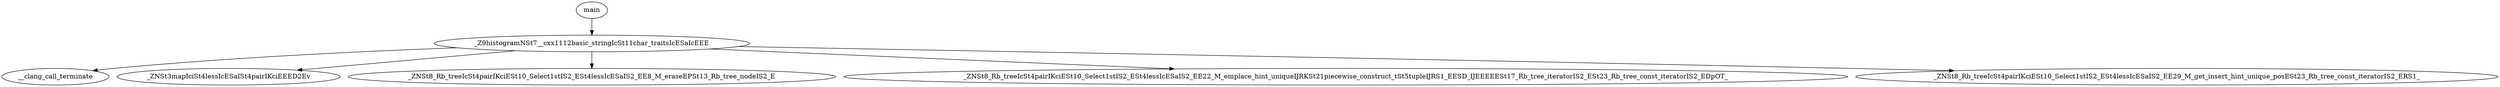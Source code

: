 digraph CallGraph {
    // Nodes
    "main" [label="main"];
    "_Z9histogramNSt7__cxx1112basic_stringIcSt11char_traitsIcESaIcEEE" [label="_Z9histogramNSt7__cxx1112basic_stringIcSt11char_traitsIcESaIcEEE"];
    "__clang_call_terminate" [label="__clang_call_terminate"];
    "_ZNSt3mapIciSt4lessIcESaISt4pairIKciEEED2Ev" [label="_ZNSt3mapIciSt4lessIcESaISt4pairIKciEEED2Ev"];
    "_ZNSt8_Rb_treeIcSt4pairIKciESt10_Select1stIS2_ESt4lessIcESaIS2_EE8_M_eraseEPSt13_Rb_tree_nodeIS2_E" [label="_ZNSt8_Rb_treeIcSt4pairIKciESt10_Select1stIS2_ESt4lessIcESaIS2_EE8_M_eraseEPSt13_Rb_tree_nodeIS2_E"];
    "_ZNSt8_Rb_treeIcSt4pairIKciESt10_Select1stIS2_ESt4lessIcESaIS2_EE22_M_emplace_hint_uniqueIJRKSt21piecewise_construct_tSt5tupleIJRS1_EESD_IJEEEEESt17_Rb_tree_iteratorIS2_ESt23_Rb_tree_const_iteratorIS2_EDpOT_" [label="_ZNSt8_Rb_treeIcSt4pairIKciESt10_Select1stIS2_ESt4lessIcESaIS2_EE22_M_emplace_hint_uniqueIJRKSt21piecewise_construct_tSt5tupleIJRS1_EESD_IJEEEEESt17_Rb_tree_iteratorIS2_ESt23_Rb_tree_const_iteratorIS2_EDpOT_"];
    "_ZNSt8_Rb_treeIcSt4pairIKciESt10_Select1stIS2_ESt4lessIcESaIS2_EE29_M_get_insert_hint_unique_posESt23_Rb_tree_const_iteratorIS2_ERS1_" [label="_ZNSt8_Rb_treeIcSt4pairIKciESt10_Select1stIS2_ESt4lessIcESaIS2_EE29_M_get_insert_hint_unique_posESt23_Rb_tree_const_iteratorIS2_ERS1_"];

    // Edges
    "main" -> "_Z9histogramNSt7__cxx1112basic_stringIcSt11char_traitsIcESaIcEEE";
    "_Z9histogramNSt7__cxx1112basic_stringIcSt11char_traitsIcESaIcEEE" -> "__clang_call_terminate";
    "_Z9histogramNSt7__cxx1112basic_stringIcSt11char_traitsIcESaIcEEE" -> "_ZNSt3mapIciSt4lessIcESaISt4pairIKciEEED2Ev";
    "_Z9histogramNSt7__cxx1112basic_stringIcSt11char_traitsIcESaIcEEE" -> "_ZNSt8_Rb_treeIcSt4pairIKciESt10_Select1stIS2_ESt4lessIcESaIS2_EE8_M_eraseEPSt13_Rb_tree_nodeIS2_E";
    "_Z9histogramNSt7__cxx1112basic_stringIcSt11char_traitsIcESaIcEEE" -> "_ZNSt8_Rb_treeIcSt4pairIKciESt10_Select1stIS2_ESt4lessIcESaIS2_EE22_M_emplace_hint_uniqueIJRKSt21piecewise_construct_tSt5tupleIJRS1_EESD_IJEEEEESt17_Rb_tree_iteratorIS2_ESt23_Rb_tree_const_iteratorIS2_EDpOT_";
    "_Z9histogramNSt7__cxx1112basic_stringIcSt11char_traitsIcESaIcEEE" -> "_ZNSt8_Rb_treeIcSt4pairIKciESt10_Select1stIS2_ESt4lessIcESaIS2_EE29_M_get_insert_hint_unique_posESt23_Rb_tree_const_iteratorIS2_ERS1_";
}
